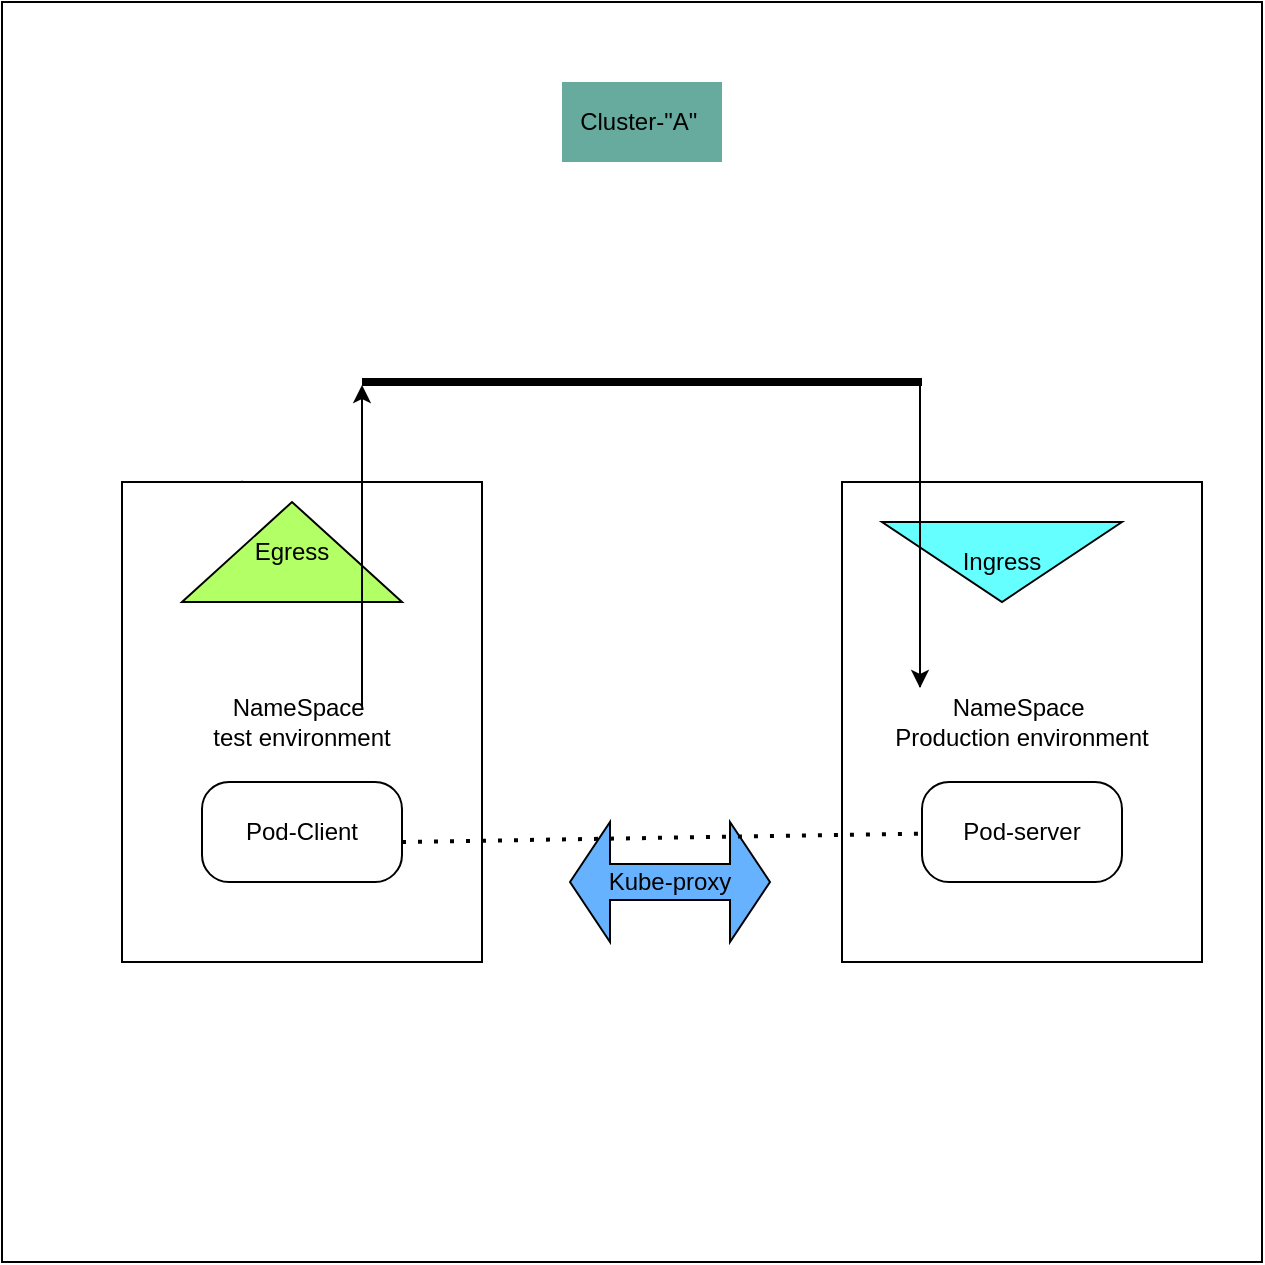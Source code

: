 <mxfile version="15.2.9" type="github">
  <diagram id="sHIu5tLSzTK8_ZZ-E2p6" name="Page-1">
    <mxGraphModel dx="1186" dy="796" grid="1" gridSize="10" guides="1" tooltips="1" connect="1" arrows="1" fold="1" page="1" pageScale="1" pageWidth="827" pageHeight="1169" math="0" shadow="0">
      <root>
        <mxCell id="0" />
        <mxCell id="1" parent="0" />
        <mxCell id="olkWUc5dXAtGZ_XEDnD_-1" value="Weight&lt;br&gt;backup&lt;br&gt;" style="text;html=1;resizable=0;autosize=1;align=center;verticalAlign=middle;points=[];fillColor=none;strokeColor=none;rounded=0;" parent="1" vertex="1">
          <mxGeometry x="240" y="400" width="50" height="30" as="geometry" />
        </mxCell>
        <mxCell id="qqpVFh_x8hQEhywKg9o3-1" value="" style="whiteSpace=wrap;html=1;aspect=fixed;" vertex="1" parent="1">
          <mxGeometry x="130" y="300" width="630" height="630" as="geometry" />
        </mxCell>
        <mxCell id="qqpVFh_x8hQEhywKg9o3-2" value="Pod-client" style="rhombus;whiteSpace=wrap;html=1;" vertex="1" parent="1">
          <mxGeometry x="230" y="540" width="40" height="62.5" as="geometry" />
        </mxCell>
        <mxCell id="qqpVFh_x8hQEhywKg9o3-5" value="NameSpace&amp;nbsp;&lt;br&gt;test environment" style="rounded=0;whiteSpace=wrap;html=1;" vertex="1" parent="1">
          <mxGeometry x="190" y="540" width="180" height="240" as="geometry" />
        </mxCell>
        <mxCell id="qqpVFh_x8hQEhywKg9o3-7" value="Pod-Client" style="rounded=1;whiteSpace=wrap;html=1;arcSize=27;" vertex="1" parent="1">
          <mxGeometry x="230" y="690" width="100" height="50" as="geometry" />
        </mxCell>
        <mxCell id="qqpVFh_x8hQEhywKg9o3-10" value="NameSpace&amp;nbsp;&lt;br&gt;Production environment" style="rounded=0;whiteSpace=wrap;html=1;" vertex="1" parent="1">
          <mxGeometry x="550" y="540" width="180" height="240" as="geometry" />
        </mxCell>
        <mxCell id="qqpVFh_x8hQEhywKg9o3-11" value="Pod-server" style="rounded=1;whiteSpace=wrap;html=1;arcSize=27;" vertex="1" parent="1">
          <mxGeometry x="590" y="690" width="100" height="50" as="geometry" />
        </mxCell>
        <mxCell id="qqpVFh_x8hQEhywKg9o3-12" value="Cluster-&quot;A&quot;&amp;nbsp;" style="text;html=1;strokeColor=none;fillColor=#67AB9F;align=center;verticalAlign=middle;whiteSpace=wrap;rounded=0;" vertex="1" parent="1">
          <mxGeometry x="410" y="340" width="80" height="40" as="geometry" />
        </mxCell>
        <mxCell id="qqpVFh_x8hQEhywKg9o3-13" value="Ingress" style="triangle;whiteSpace=wrap;html=1;direction=south;fillColor=#66FFFF;" vertex="1" parent="1">
          <mxGeometry x="570" y="560" width="120" height="40" as="geometry" />
        </mxCell>
        <mxCell id="qqpVFh_x8hQEhywKg9o3-14" value="Egress" style="triangle;whiteSpace=wrap;html=1;direction=north;fillColor=#B3FF66;" vertex="1" parent="1">
          <mxGeometry x="220" y="550" width="110" height="50" as="geometry" />
        </mxCell>
        <mxCell id="qqpVFh_x8hQEhywKg9o3-20" value="Kube-proxy" style="shape=doubleArrow;whiteSpace=wrap;html=1;fillColor=#66B2FF;" vertex="1" parent="1">
          <mxGeometry x="414" y="710" width="100" height="60" as="geometry" />
        </mxCell>
        <mxCell id="qqpVFh_x8hQEhywKg9o3-22" value="" style="endArrow=classic;html=1;" edge="1" parent="1" target="qqpVFh_x8hQEhywKg9o3-27">
          <mxGeometry width="50" height="50" relative="1" as="geometry">
            <mxPoint x="310" y="652.5" as="sourcePoint" />
            <mxPoint x="310" y="590" as="targetPoint" />
            <Array as="points">
              <mxPoint x="310" y="607.5" />
              <mxPoint x="310" y="597.5" />
            </Array>
          </mxGeometry>
        </mxCell>
        <mxCell id="qqpVFh_x8hQEhywKg9o3-24" value="" style="endArrow=classic;html=1;" edge="1" parent="1">
          <mxGeometry width="50" height="50" relative="1" as="geometry">
            <mxPoint x="589" y="642.5" as="sourcePoint" />
            <mxPoint x="589" y="643" as="targetPoint" />
            <Array as="points">
              <mxPoint x="589" y="597.5" />
              <mxPoint x="589" y="485" />
              <mxPoint x="589" y="587.5" />
            </Array>
          </mxGeometry>
        </mxCell>
        <mxCell id="qqpVFh_x8hQEhywKg9o3-27" value="" style="line;strokeWidth=4;html=1;perimeter=backbonePerimeter;points=[];outlineConnect=0;" vertex="1" parent="1">
          <mxGeometry x="310" y="485" width="280" height="10" as="geometry" />
        </mxCell>
        <mxCell id="qqpVFh_x8hQEhywKg9o3-32" value="" style="endArrow=none;dashed=1;html=1;dashPattern=1 3;strokeWidth=2;" edge="1" parent="1" target="qqpVFh_x8hQEhywKg9o3-11">
          <mxGeometry width="50" height="50" relative="1" as="geometry">
            <mxPoint x="330" y="720" as="sourcePoint" />
            <mxPoint x="380" y="670" as="targetPoint" />
          </mxGeometry>
        </mxCell>
      </root>
    </mxGraphModel>
  </diagram>
</mxfile>
